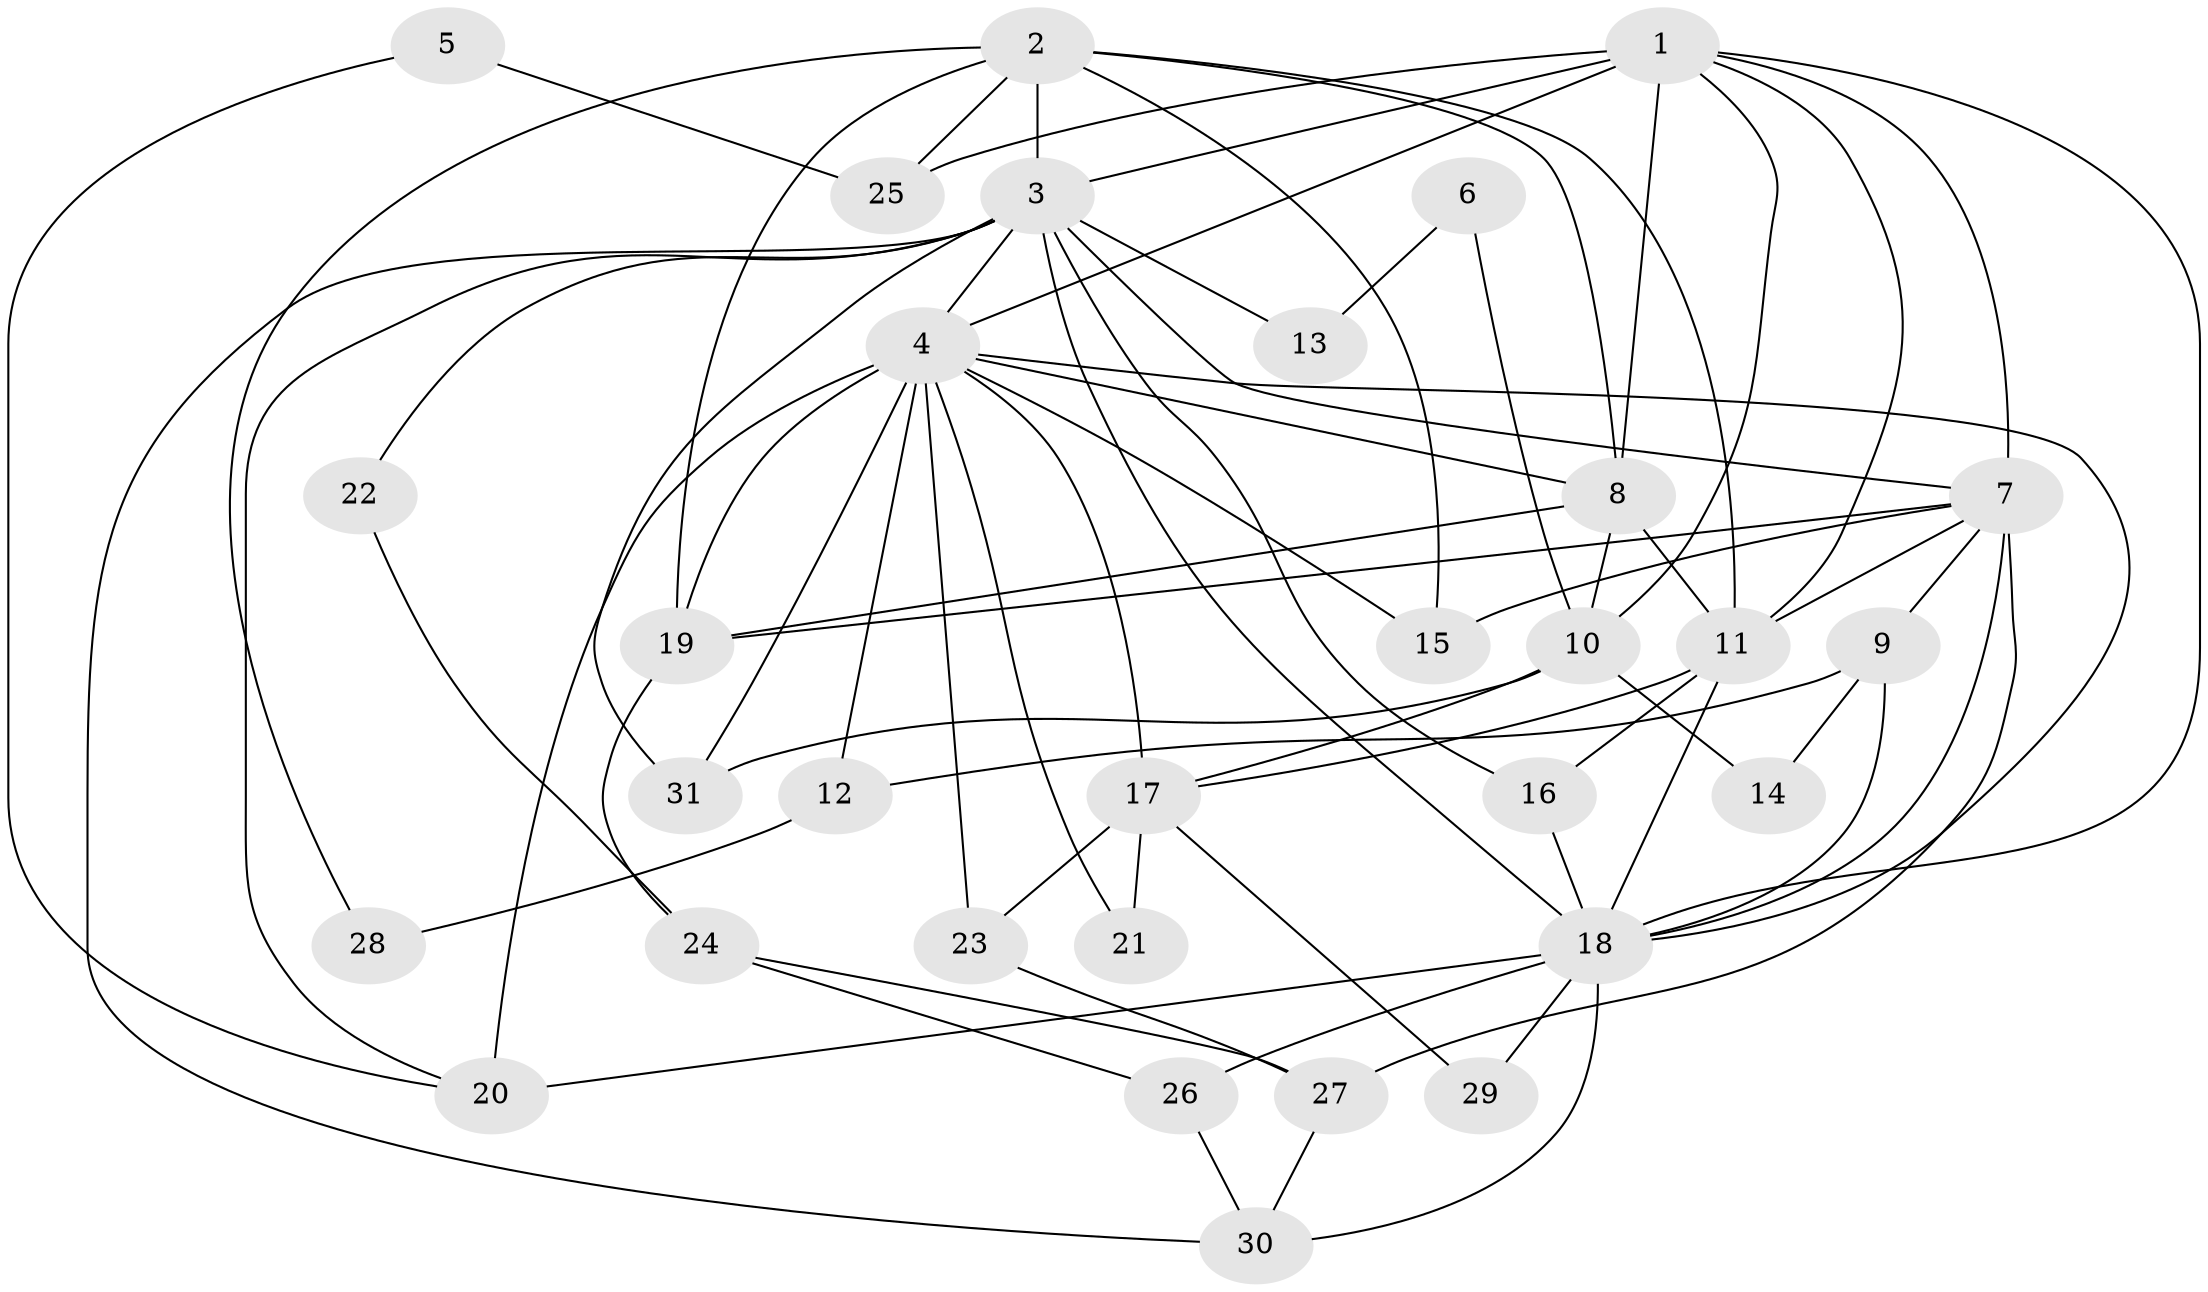 // original degree distribution, {4: 0.2903225806451613, 5: 0.0967741935483871, 2: 0.16129032258064516, 3: 0.25806451612903225, 6: 0.11290322580645161, 7: 0.06451612903225806, 8: 0.016129032258064516}
// Generated by graph-tools (version 1.1) at 2025/36/03/09/25 02:36:17]
// undirected, 31 vertices, 72 edges
graph export_dot {
graph [start="1"]
  node [color=gray90,style=filled];
  1;
  2;
  3;
  4;
  5;
  6;
  7;
  8;
  9;
  10;
  11;
  12;
  13;
  14;
  15;
  16;
  17;
  18;
  19;
  20;
  21;
  22;
  23;
  24;
  25;
  26;
  27;
  28;
  29;
  30;
  31;
  1 -- 3 [weight=2.0];
  1 -- 4 [weight=2.0];
  1 -- 7 [weight=1.0];
  1 -- 8 [weight=1.0];
  1 -- 10 [weight=1.0];
  1 -- 11 [weight=1.0];
  1 -- 18 [weight=2.0];
  1 -- 25 [weight=1.0];
  2 -- 3 [weight=2.0];
  2 -- 8 [weight=1.0];
  2 -- 11 [weight=1.0];
  2 -- 15 [weight=1.0];
  2 -- 19 [weight=1.0];
  2 -- 25 [weight=1.0];
  2 -- 28 [weight=1.0];
  3 -- 4 [weight=3.0];
  3 -- 7 [weight=1.0];
  3 -- 13 [weight=2.0];
  3 -- 16 [weight=1.0];
  3 -- 18 [weight=2.0];
  3 -- 20 [weight=1.0];
  3 -- 22 [weight=1.0];
  3 -- 30 [weight=1.0];
  3 -- 31 [weight=1.0];
  4 -- 8 [weight=1.0];
  4 -- 12 [weight=1.0];
  4 -- 15 [weight=1.0];
  4 -- 17 [weight=1.0];
  4 -- 18 [weight=1.0];
  4 -- 19 [weight=2.0];
  4 -- 20 [weight=2.0];
  4 -- 21 [weight=1.0];
  4 -- 23 [weight=2.0];
  4 -- 31 [weight=1.0];
  5 -- 20 [weight=1.0];
  5 -- 25 [weight=1.0];
  6 -- 10 [weight=1.0];
  6 -- 13 [weight=1.0];
  7 -- 9 [weight=1.0];
  7 -- 11 [weight=1.0];
  7 -- 15 [weight=1.0];
  7 -- 18 [weight=1.0];
  7 -- 19 [weight=1.0];
  7 -- 27 [weight=3.0];
  8 -- 10 [weight=1.0];
  8 -- 11 [weight=1.0];
  8 -- 19 [weight=1.0];
  9 -- 12 [weight=1.0];
  9 -- 14 [weight=1.0];
  9 -- 18 [weight=1.0];
  10 -- 14 [weight=1.0];
  10 -- 17 [weight=2.0];
  10 -- 31 [weight=1.0];
  11 -- 16 [weight=1.0];
  11 -- 17 [weight=1.0];
  11 -- 18 [weight=1.0];
  12 -- 28 [weight=1.0];
  16 -- 18 [weight=1.0];
  17 -- 21 [weight=1.0];
  17 -- 23 [weight=1.0];
  17 -- 29 [weight=1.0];
  18 -- 20 [weight=1.0];
  18 -- 26 [weight=1.0];
  18 -- 29 [weight=1.0];
  18 -- 30 [weight=1.0];
  19 -- 24 [weight=1.0];
  22 -- 24 [weight=1.0];
  23 -- 27 [weight=1.0];
  24 -- 26 [weight=1.0];
  24 -- 27 [weight=1.0];
  26 -- 30 [weight=1.0];
  27 -- 30 [weight=1.0];
}
